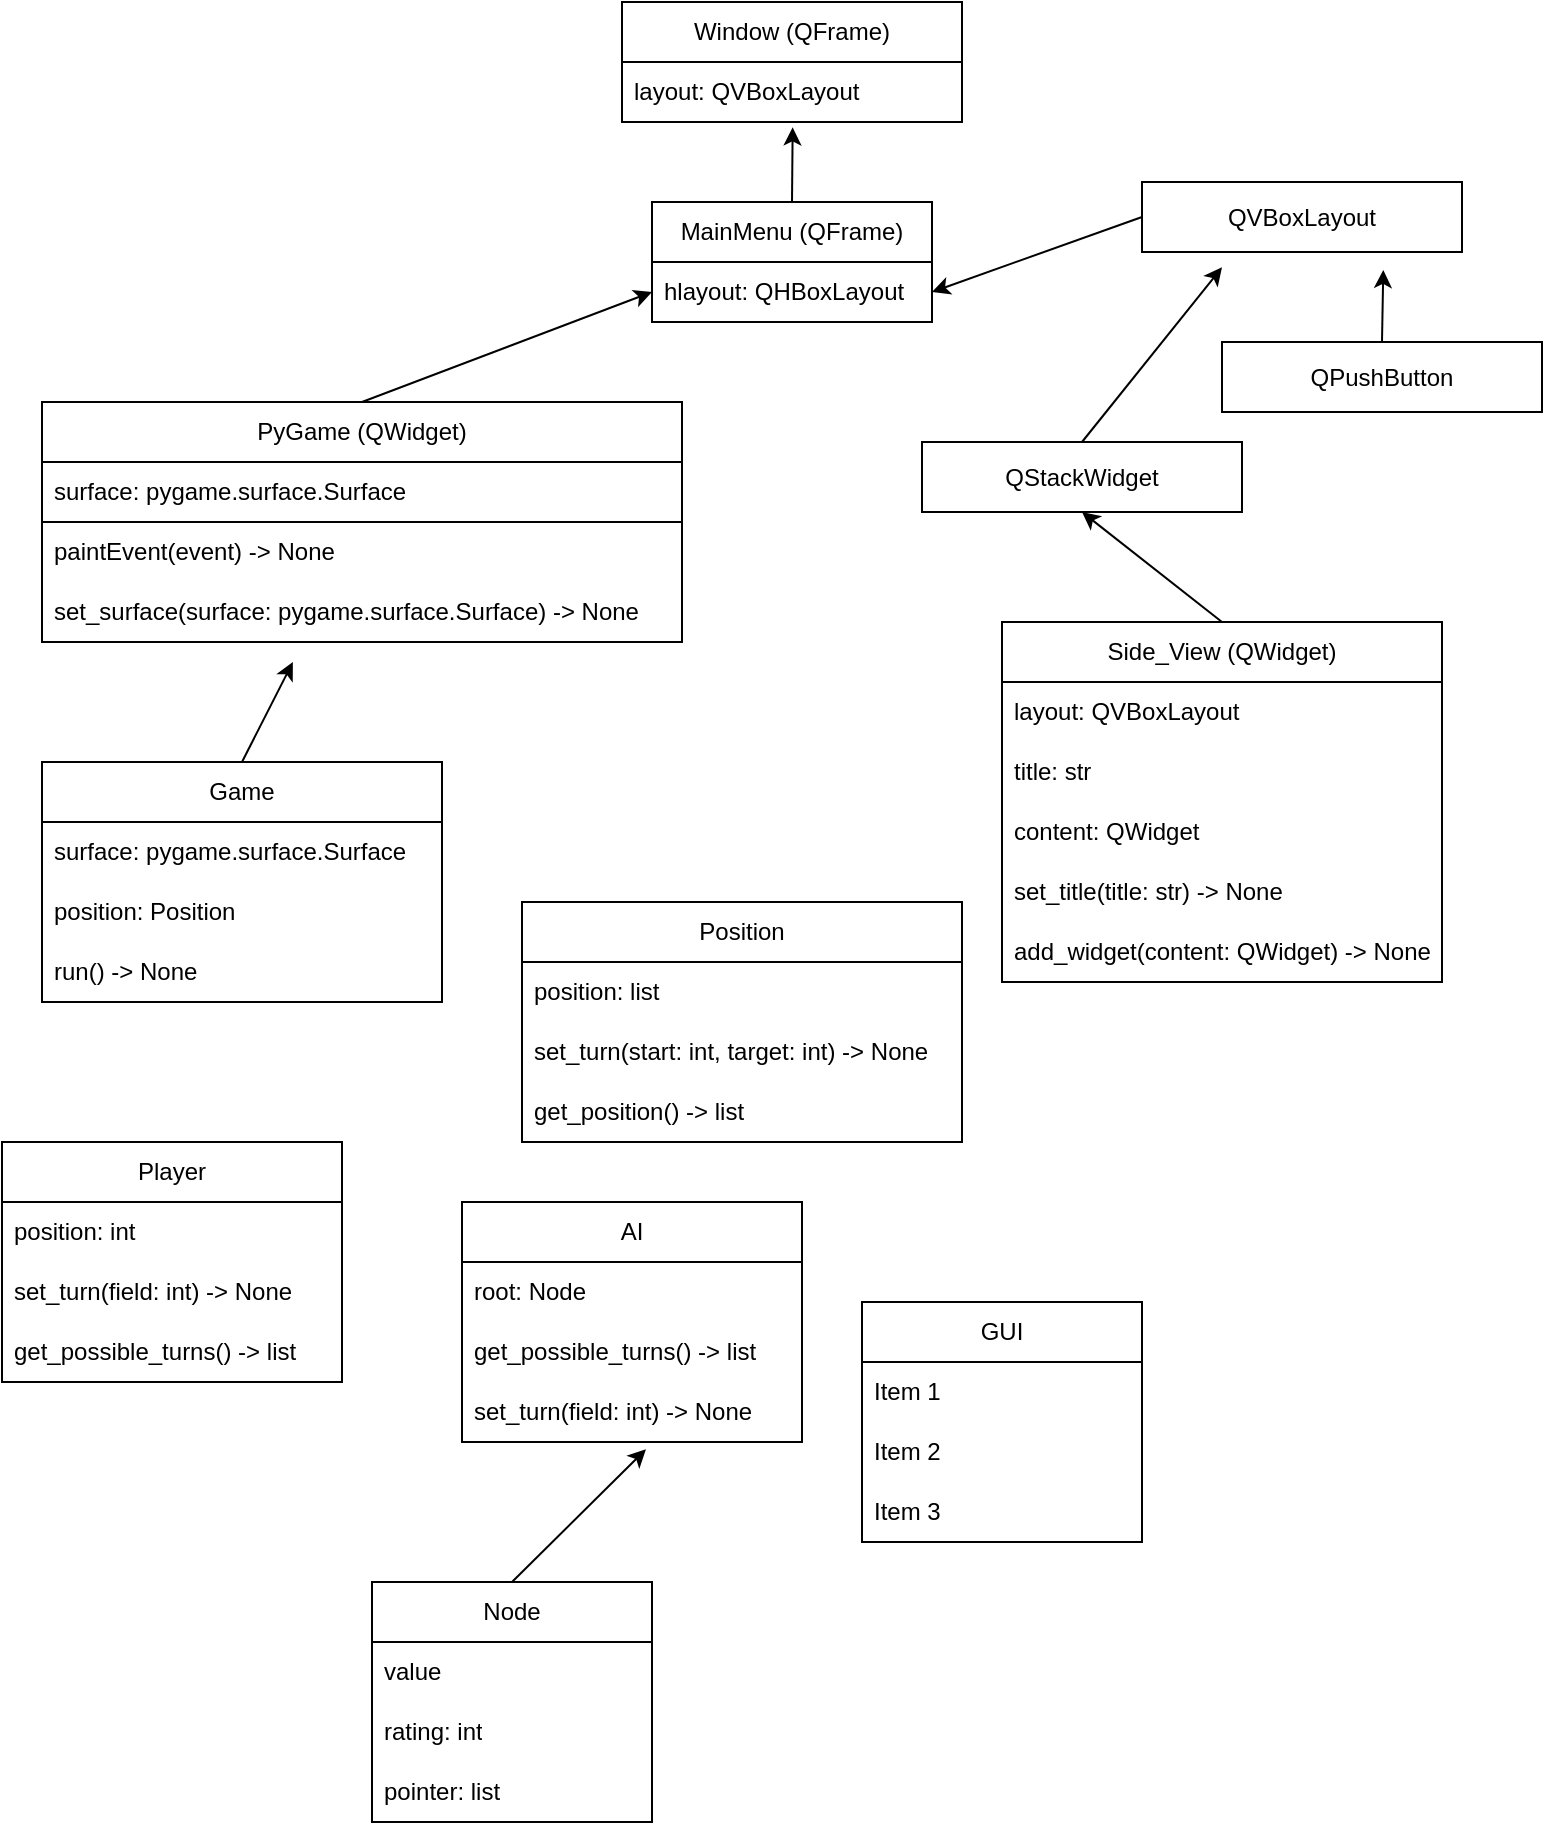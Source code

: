 <mxfile version="21.2.9" type="device">
  <diagram name="Page-1" id="o-ly-QXxzDSnjm6cA8b7">
    <mxGraphModel dx="560" dy="606" grid="1" gridSize="10" guides="1" tooltips="1" connect="1" arrows="1" fold="1" page="1" pageScale="1" pageWidth="827" pageHeight="1169" math="0" shadow="0">
      <root>
        <mxCell id="0" />
        <mxCell id="1" parent="0" />
        <mxCell id="fzqJFOUDJb5TufTHM5Uo-1" value="Window (QFrame)" style="swimlane;fontStyle=0;childLayout=stackLayout;horizontal=1;startSize=30;horizontalStack=0;resizeParent=1;resizeParentMax=0;resizeLast=0;collapsible=1;marginBottom=0;whiteSpace=wrap;html=1;" parent="1" vertex="1">
          <mxGeometry x="350" y="20" width="170" height="60" as="geometry" />
        </mxCell>
        <mxCell id="fzqJFOUDJb5TufTHM5Uo-2" value="layout: QVBoxLayout" style="text;strokeColor=none;fillColor=none;align=left;verticalAlign=middle;spacingLeft=4;spacingRight=4;overflow=hidden;points=[[0,0.5],[1,0.5]];portConstraint=eastwest;rotatable=0;whiteSpace=wrap;html=1;" parent="fzqJFOUDJb5TufTHM5Uo-1" vertex="1">
          <mxGeometry y="30" width="170" height="30" as="geometry" />
        </mxCell>
        <mxCell id="fzqJFOUDJb5TufTHM5Uo-7" value="MainMenu (QFrame)" style="swimlane;fontStyle=0;childLayout=stackLayout;horizontal=1;startSize=30;horizontalStack=0;resizeParent=1;resizeParentMax=0;resizeLast=0;collapsible=1;marginBottom=0;whiteSpace=wrap;html=1;" parent="1" vertex="1">
          <mxGeometry x="365" y="120" width="140" height="60" as="geometry" />
        </mxCell>
        <mxCell id="fzqJFOUDJb5TufTHM5Uo-8" value="hlayout: QHBoxLayout" style="text;strokeColor=none;fillColor=none;align=left;verticalAlign=middle;spacingLeft=4;spacingRight=4;overflow=hidden;points=[[0,0.5],[1,0.5]];portConstraint=eastwest;rotatable=0;whiteSpace=wrap;html=1;" parent="fzqJFOUDJb5TufTHM5Uo-7" vertex="1">
          <mxGeometry y="30" width="140" height="30" as="geometry" />
        </mxCell>
        <mxCell id="fzqJFOUDJb5TufTHM5Uo-11" value="" style="endArrow=classic;html=1;rounded=0;exitX=0.5;exitY=0;exitDx=0;exitDy=0;entryX=0.502;entryY=1.089;entryDx=0;entryDy=0;entryPerimeter=0;" parent="1" source="fzqJFOUDJb5TufTHM5Uo-7" target="fzqJFOUDJb5TufTHM5Uo-2" edge="1">
          <mxGeometry width="50" height="50" relative="1" as="geometry">
            <mxPoint x="340" y="70" as="sourcePoint" />
            <mxPoint x="380" y="100" as="targetPoint" />
          </mxGeometry>
        </mxCell>
        <mxCell id="lFlJc-gSbtaATba9jFm4-1" value="PyGame (QWidget)" style="swimlane;fontStyle=0;childLayout=stackLayout;horizontal=1;startSize=30;horizontalStack=0;resizeParent=1;resizeParentMax=0;resizeLast=0;collapsible=1;marginBottom=0;whiteSpace=wrap;html=1;" vertex="1" parent="1">
          <mxGeometry x="60" y="220" width="320" height="120" as="geometry" />
        </mxCell>
        <mxCell id="lFlJc-gSbtaATba9jFm4-2" value="surface: pygame.surface.Surface" style="text;strokeColor=default;fillColor=none;align=left;verticalAlign=middle;spacingLeft=4;spacingRight=4;overflow=hidden;points=[[0,0.5],[1,0.5]];portConstraint=eastwest;rotatable=0;whiteSpace=wrap;html=1;" vertex="1" parent="lFlJc-gSbtaATba9jFm4-1">
          <mxGeometry y="30" width="320" height="30" as="geometry" />
        </mxCell>
        <mxCell id="lFlJc-gSbtaATba9jFm4-5" value="paintEvent(event) -&amp;gt; None" style="text;strokeColor=none;fillColor=none;align=left;verticalAlign=middle;spacingLeft=4;spacingRight=4;overflow=hidden;points=[[0,0.5],[1,0.5]];portConstraint=eastwest;rotatable=0;whiteSpace=wrap;html=1;" vertex="1" parent="lFlJc-gSbtaATba9jFm4-1">
          <mxGeometry y="60" width="320" height="30" as="geometry" />
        </mxCell>
        <mxCell id="lFlJc-gSbtaATba9jFm4-7" value="set_surface(surface: pygame.surface.Surface) -&amp;gt; None" style="text;strokeColor=none;fillColor=none;align=left;verticalAlign=middle;spacingLeft=4;spacingRight=4;overflow=hidden;points=[[0,0.5],[1,0.5]];portConstraint=eastwest;rotatable=0;whiteSpace=wrap;html=1;" vertex="1" parent="lFlJc-gSbtaATba9jFm4-1">
          <mxGeometry y="90" width="320" height="30" as="geometry" />
        </mxCell>
        <mxCell id="lFlJc-gSbtaATba9jFm4-6" value="" style="endArrow=classic;html=1;rounded=0;exitX=0.5;exitY=0;exitDx=0;exitDy=0;entryX=0;entryY=0.5;entryDx=0;entryDy=0;" edge="1" parent="1" source="lFlJc-gSbtaATba9jFm4-1" target="fzqJFOUDJb5TufTHM5Uo-8">
          <mxGeometry width="50" height="50" relative="1" as="geometry">
            <mxPoint x="350" y="250" as="sourcePoint" />
            <mxPoint x="400" y="200" as="targetPoint" />
          </mxGeometry>
        </mxCell>
        <mxCell id="lFlJc-gSbtaATba9jFm4-12" value="QPushButton" style="rounded=0;whiteSpace=wrap;html=1;" vertex="1" parent="1">
          <mxGeometry x="650" y="190" width="160" height="35" as="geometry" />
        </mxCell>
        <mxCell id="lFlJc-gSbtaATba9jFm4-13" value="" style="endArrow=classic;html=1;rounded=0;exitX=0.5;exitY=0;exitDx=0;exitDy=0;entryX=0.754;entryY=1.257;entryDx=0;entryDy=0;entryPerimeter=0;" edge="1" parent="1" source="lFlJc-gSbtaATba9jFm4-12" target="lFlJc-gSbtaATba9jFm4-15">
          <mxGeometry width="50" height="50" relative="1" as="geometry">
            <mxPoint x="450" y="210" as="sourcePoint" />
            <mxPoint x="570" y="120" as="targetPoint" />
          </mxGeometry>
        </mxCell>
        <mxCell id="lFlJc-gSbtaATba9jFm4-15" value="QVBoxLayout" style="rounded=0;whiteSpace=wrap;html=1;" vertex="1" parent="1">
          <mxGeometry x="610" y="110" width="160" height="35" as="geometry" />
        </mxCell>
        <mxCell id="lFlJc-gSbtaATba9jFm4-16" value="" style="endArrow=classic;html=1;rounded=0;entryX=1;entryY=0.5;entryDx=0;entryDy=0;exitX=0;exitY=0.5;exitDx=0;exitDy=0;" edge="1" parent="1" source="lFlJc-gSbtaATba9jFm4-15" target="fzqJFOUDJb5TufTHM5Uo-8">
          <mxGeometry width="50" height="50" relative="1" as="geometry">
            <mxPoint x="580" y="140" as="sourcePoint" />
            <mxPoint x="500" y="160" as="targetPoint" />
          </mxGeometry>
        </mxCell>
        <mxCell id="lFlJc-gSbtaATba9jFm4-18" value="QStackWidget" style="rounded=0;whiteSpace=wrap;html=1;" vertex="1" parent="1">
          <mxGeometry x="500" y="240" width="160" height="35" as="geometry" />
        </mxCell>
        <mxCell id="lFlJc-gSbtaATba9jFm4-19" value="" style="endArrow=classic;html=1;rounded=0;exitX=0.5;exitY=0;exitDx=0;exitDy=0;entryX=0.25;entryY=1.219;entryDx=0;entryDy=0;entryPerimeter=0;" edge="1" parent="1" source="lFlJc-gSbtaATba9jFm4-18" target="lFlJc-gSbtaATba9jFm4-15">
          <mxGeometry width="50" height="50" relative="1" as="geometry">
            <mxPoint x="420" y="270" as="sourcePoint" />
            <mxPoint x="470" y="220" as="targetPoint" />
          </mxGeometry>
        </mxCell>
        <mxCell id="lFlJc-gSbtaATba9jFm4-24" value="" style="endArrow=classic;html=1;rounded=0;exitX=0.5;exitY=0;exitDx=0;exitDy=0;entryX=0.5;entryY=1;entryDx=0;entryDy=0;" edge="1" parent="1" source="lFlJc-gSbtaATba9jFm4-30" target="lFlJc-gSbtaATba9jFm4-18">
          <mxGeometry width="50" height="50" relative="1" as="geometry">
            <mxPoint x="484" y="330" as="sourcePoint" />
            <mxPoint x="470" y="210" as="targetPoint" />
          </mxGeometry>
        </mxCell>
        <mxCell id="lFlJc-gSbtaATba9jFm4-30" value="Side_View (QWidget)" style="swimlane;fontStyle=0;childLayout=stackLayout;horizontal=1;startSize=30;horizontalStack=0;resizeParent=1;resizeParentMax=0;resizeLast=0;collapsible=1;marginBottom=0;whiteSpace=wrap;html=1;" vertex="1" parent="1">
          <mxGeometry x="540" y="330" width="220" height="180" as="geometry" />
        </mxCell>
        <mxCell id="lFlJc-gSbtaATba9jFm4-31" value="layout: QVBoxLayout" style="text;strokeColor=none;fillColor=none;align=left;verticalAlign=middle;spacingLeft=4;spacingRight=4;overflow=hidden;points=[[0,0.5],[1,0.5]];portConstraint=eastwest;rotatable=0;whiteSpace=wrap;html=1;" vertex="1" parent="lFlJc-gSbtaATba9jFm4-30">
          <mxGeometry y="30" width="220" height="30" as="geometry" />
        </mxCell>
        <mxCell id="lFlJc-gSbtaATba9jFm4-37" value="title: str" style="text;strokeColor=none;fillColor=none;align=left;verticalAlign=middle;spacingLeft=4;spacingRight=4;overflow=hidden;points=[[0,0.5],[1,0.5]];portConstraint=eastwest;rotatable=0;whiteSpace=wrap;html=1;" vertex="1" parent="lFlJc-gSbtaATba9jFm4-30">
          <mxGeometry y="60" width="220" height="30" as="geometry" />
        </mxCell>
        <mxCell id="lFlJc-gSbtaATba9jFm4-38" value="content: QWidget" style="text;strokeColor=none;fillColor=none;align=left;verticalAlign=middle;spacingLeft=4;spacingRight=4;overflow=hidden;points=[[0,0.5],[1,0.5]];portConstraint=eastwest;rotatable=0;whiteSpace=wrap;html=1;" vertex="1" parent="lFlJc-gSbtaATba9jFm4-30">
          <mxGeometry y="90" width="220" height="30" as="geometry" />
        </mxCell>
        <mxCell id="lFlJc-gSbtaATba9jFm4-33" value="set_title(title: str) -&amp;gt; None" style="text;strokeColor=none;fillColor=none;align=left;verticalAlign=middle;spacingLeft=4;spacingRight=4;overflow=hidden;points=[[0,0.5],[1,0.5]];portConstraint=eastwest;rotatable=0;whiteSpace=wrap;html=1;" vertex="1" parent="lFlJc-gSbtaATba9jFm4-30">
          <mxGeometry y="120" width="220" height="30" as="geometry" />
        </mxCell>
        <mxCell id="lFlJc-gSbtaATba9jFm4-34" value="add_widget(content: QWidget) -&amp;gt; None" style="text;strokeColor=none;fillColor=none;align=left;verticalAlign=middle;spacingLeft=4;spacingRight=4;overflow=hidden;points=[[0,0.5],[1,0.5]];portConstraint=eastwest;rotatable=0;whiteSpace=wrap;html=1;strokeWidth=0;" vertex="1" parent="lFlJc-gSbtaATba9jFm4-30">
          <mxGeometry y="150" width="220" height="30" as="geometry" />
        </mxCell>
        <mxCell id="lFlJc-gSbtaATba9jFm4-39" value="Game" style="swimlane;fontStyle=0;childLayout=stackLayout;horizontal=1;startSize=30;horizontalStack=0;resizeParent=1;resizeParentMax=0;resizeLast=0;collapsible=1;marginBottom=0;whiteSpace=wrap;html=1;" vertex="1" parent="1">
          <mxGeometry x="60" y="400" width="200" height="120" as="geometry" />
        </mxCell>
        <mxCell id="lFlJc-gSbtaATba9jFm4-40" value="surface: pygame.surface.Surface" style="text;strokeColor=none;fillColor=none;align=left;verticalAlign=middle;spacingLeft=4;spacingRight=4;overflow=hidden;points=[[0,0.5],[1,0.5]];portConstraint=eastwest;rotatable=0;whiteSpace=wrap;html=1;" vertex="1" parent="lFlJc-gSbtaATba9jFm4-39">
          <mxGeometry y="30" width="200" height="30" as="geometry" />
        </mxCell>
        <mxCell id="lFlJc-gSbtaATba9jFm4-41" value="position: Position" style="text;strokeColor=none;fillColor=none;align=left;verticalAlign=middle;spacingLeft=4;spacingRight=4;overflow=hidden;points=[[0,0.5],[1,0.5]];portConstraint=eastwest;rotatable=0;whiteSpace=wrap;html=1;" vertex="1" parent="lFlJc-gSbtaATba9jFm4-39">
          <mxGeometry y="60" width="200" height="30" as="geometry" />
        </mxCell>
        <mxCell id="lFlJc-gSbtaATba9jFm4-42" value="run() -&amp;gt; None" style="text;strokeColor=none;fillColor=none;align=left;verticalAlign=middle;spacingLeft=4;spacingRight=4;overflow=hidden;points=[[0,0.5],[1,0.5]];portConstraint=eastwest;rotatable=0;whiteSpace=wrap;html=1;" vertex="1" parent="lFlJc-gSbtaATba9jFm4-39">
          <mxGeometry y="90" width="200" height="30" as="geometry" />
        </mxCell>
        <mxCell id="lFlJc-gSbtaATba9jFm4-44" value="" style="endArrow=classic;html=1;rounded=0;exitX=0.5;exitY=0;exitDx=0;exitDy=0;entryX=0.392;entryY=1.333;entryDx=0;entryDy=0;entryPerimeter=0;" edge="1" parent="1" source="lFlJc-gSbtaATba9jFm4-39" target="lFlJc-gSbtaATba9jFm4-7">
          <mxGeometry width="50" height="50" relative="1" as="geometry">
            <mxPoint x="390" y="340" as="sourcePoint" />
            <mxPoint x="440" y="290" as="targetPoint" />
          </mxGeometry>
        </mxCell>
        <mxCell id="lFlJc-gSbtaATba9jFm4-45" value="Player" style="swimlane;fontStyle=0;childLayout=stackLayout;horizontal=1;startSize=30;horizontalStack=0;resizeParent=1;resizeParentMax=0;resizeLast=0;collapsible=1;marginBottom=0;whiteSpace=wrap;html=1;" vertex="1" parent="1">
          <mxGeometry x="40" y="590" width="170" height="120" as="geometry" />
        </mxCell>
        <mxCell id="lFlJc-gSbtaATba9jFm4-46" value="position: int" style="text;strokeColor=none;fillColor=none;align=left;verticalAlign=middle;spacingLeft=4;spacingRight=4;overflow=hidden;points=[[0,0.5],[1,0.5]];portConstraint=eastwest;rotatable=0;whiteSpace=wrap;html=1;" vertex="1" parent="lFlJc-gSbtaATba9jFm4-45">
          <mxGeometry y="30" width="170" height="30" as="geometry" />
        </mxCell>
        <mxCell id="lFlJc-gSbtaATba9jFm4-47" value="set_turn(field: int) -&amp;gt; None" style="text;strokeColor=none;fillColor=none;align=left;verticalAlign=middle;spacingLeft=4;spacingRight=4;overflow=hidden;points=[[0,0.5],[1,0.5]];portConstraint=eastwest;rotatable=0;whiteSpace=wrap;html=1;" vertex="1" parent="lFlJc-gSbtaATba9jFm4-45">
          <mxGeometry y="60" width="170" height="30" as="geometry" />
        </mxCell>
        <mxCell id="lFlJc-gSbtaATba9jFm4-48" value="get_possible_turns() -&amp;gt; list" style="text;strokeColor=none;fillColor=none;align=left;verticalAlign=middle;spacingLeft=4;spacingRight=4;overflow=hidden;points=[[0,0.5],[1,0.5]];portConstraint=eastwest;rotatable=0;whiteSpace=wrap;html=1;" vertex="1" parent="lFlJc-gSbtaATba9jFm4-45">
          <mxGeometry y="90" width="170" height="30" as="geometry" />
        </mxCell>
        <mxCell id="lFlJc-gSbtaATba9jFm4-49" value="Position" style="swimlane;fontStyle=0;childLayout=stackLayout;horizontal=1;startSize=30;horizontalStack=0;resizeParent=1;resizeParentMax=0;resizeLast=0;collapsible=1;marginBottom=0;whiteSpace=wrap;html=1;" vertex="1" parent="1">
          <mxGeometry x="300" y="470" width="220" height="120" as="geometry" />
        </mxCell>
        <mxCell id="lFlJc-gSbtaATba9jFm4-50" value="position: list" style="text;strokeColor=none;fillColor=none;align=left;verticalAlign=middle;spacingLeft=4;spacingRight=4;overflow=hidden;points=[[0,0.5],[1,0.5]];portConstraint=eastwest;rotatable=0;whiteSpace=wrap;html=1;" vertex="1" parent="lFlJc-gSbtaATba9jFm4-49">
          <mxGeometry y="30" width="220" height="30" as="geometry" />
        </mxCell>
        <mxCell id="lFlJc-gSbtaATba9jFm4-51" value="set_turn(start: int, target: int) -&amp;gt; None" style="text;strokeColor=none;fillColor=none;align=left;verticalAlign=middle;spacingLeft=4;spacingRight=4;overflow=hidden;points=[[0,0.5],[1,0.5]];portConstraint=eastwest;rotatable=0;whiteSpace=wrap;html=1;" vertex="1" parent="lFlJc-gSbtaATba9jFm4-49">
          <mxGeometry y="60" width="220" height="30" as="geometry" />
        </mxCell>
        <mxCell id="lFlJc-gSbtaATba9jFm4-52" value="get_position() -&amp;gt; list" style="text;strokeColor=none;fillColor=none;align=left;verticalAlign=middle;spacingLeft=4;spacingRight=4;overflow=hidden;points=[[0,0.5],[1,0.5]];portConstraint=eastwest;rotatable=0;whiteSpace=wrap;html=1;" vertex="1" parent="lFlJc-gSbtaATba9jFm4-49">
          <mxGeometry y="90" width="220" height="30" as="geometry" />
        </mxCell>
        <mxCell id="lFlJc-gSbtaATba9jFm4-53" value="AI" style="swimlane;fontStyle=0;childLayout=stackLayout;horizontal=1;startSize=30;horizontalStack=0;resizeParent=1;resizeParentMax=0;resizeLast=0;collapsible=1;marginBottom=0;whiteSpace=wrap;html=1;" vertex="1" parent="1">
          <mxGeometry x="270" y="620" width="170" height="120" as="geometry" />
        </mxCell>
        <mxCell id="lFlJc-gSbtaATba9jFm4-54" value="root: Node" style="text;strokeColor=none;fillColor=none;align=left;verticalAlign=middle;spacingLeft=4;spacingRight=4;overflow=hidden;points=[[0,0.5],[1,0.5]];portConstraint=eastwest;rotatable=0;whiteSpace=wrap;html=1;" vertex="1" parent="lFlJc-gSbtaATba9jFm4-53">
          <mxGeometry y="30" width="170" height="30" as="geometry" />
        </mxCell>
        <mxCell id="lFlJc-gSbtaATba9jFm4-55" value="get_possible_turns() -&amp;gt; list" style="text;strokeColor=none;fillColor=none;align=left;verticalAlign=middle;spacingLeft=4;spacingRight=4;overflow=hidden;points=[[0,0.5],[1,0.5]];portConstraint=eastwest;rotatable=0;whiteSpace=wrap;html=1;" vertex="1" parent="lFlJc-gSbtaATba9jFm4-53">
          <mxGeometry y="60" width="170" height="30" as="geometry" />
        </mxCell>
        <mxCell id="lFlJc-gSbtaATba9jFm4-56" value="set_turn(field: int) -&amp;gt; None" style="text;strokeColor=none;fillColor=none;align=left;verticalAlign=middle;spacingLeft=4;spacingRight=4;overflow=hidden;points=[[0,0.5],[1,0.5]];portConstraint=eastwest;rotatable=0;whiteSpace=wrap;html=1;" vertex="1" parent="lFlJc-gSbtaATba9jFm4-53">
          <mxGeometry y="90" width="170" height="30" as="geometry" />
        </mxCell>
        <mxCell id="lFlJc-gSbtaATba9jFm4-57" value="Node" style="swimlane;fontStyle=0;childLayout=stackLayout;horizontal=1;startSize=30;horizontalStack=0;resizeParent=1;resizeParentMax=0;resizeLast=0;collapsible=1;marginBottom=0;whiteSpace=wrap;html=1;" vertex="1" parent="1">
          <mxGeometry x="225" y="810" width="140" height="120" as="geometry" />
        </mxCell>
        <mxCell id="lFlJc-gSbtaATba9jFm4-58" value="value" style="text;strokeColor=none;fillColor=none;align=left;verticalAlign=middle;spacingLeft=4;spacingRight=4;overflow=hidden;points=[[0,0.5],[1,0.5]];portConstraint=eastwest;rotatable=0;whiteSpace=wrap;html=1;" vertex="1" parent="lFlJc-gSbtaATba9jFm4-57">
          <mxGeometry y="30" width="140" height="30" as="geometry" />
        </mxCell>
        <mxCell id="lFlJc-gSbtaATba9jFm4-59" value="rating: int" style="text;strokeColor=none;fillColor=none;align=left;verticalAlign=middle;spacingLeft=4;spacingRight=4;overflow=hidden;points=[[0,0.5],[1,0.5]];portConstraint=eastwest;rotatable=0;whiteSpace=wrap;html=1;" vertex="1" parent="lFlJc-gSbtaATba9jFm4-57">
          <mxGeometry y="60" width="140" height="30" as="geometry" />
        </mxCell>
        <mxCell id="lFlJc-gSbtaATba9jFm4-60" value="pointer: list" style="text;strokeColor=none;fillColor=none;align=left;verticalAlign=middle;spacingLeft=4;spacingRight=4;overflow=hidden;points=[[0,0.5],[1,0.5]];portConstraint=eastwest;rotatable=0;whiteSpace=wrap;html=1;" vertex="1" parent="lFlJc-gSbtaATba9jFm4-57">
          <mxGeometry y="90" width="140" height="30" as="geometry" />
        </mxCell>
        <mxCell id="lFlJc-gSbtaATba9jFm4-62" value="" style="endArrow=classic;html=1;rounded=0;exitX=0.5;exitY=0;exitDx=0;exitDy=0;entryX=0.541;entryY=1.122;entryDx=0;entryDy=0;entryPerimeter=0;" edge="1" parent="1" source="lFlJc-gSbtaATba9jFm4-57" target="lFlJc-gSbtaATba9jFm4-56">
          <mxGeometry width="50" height="50" relative="1" as="geometry">
            <mxPoint x="330" y="670" as="sourcePoint" />
            <mxPoint x="450" y="720" as="targetPoint" />
          </mxGeometry>
        </mxCell>
        <mxCell id="lFlJc-gSbtaATba9jFm4-77" value="GUI" style="swimlane;fontStyle=0;childLayout=stackLayout;horizontal=1;startSize=30;horizontalStack=0;resizeParent=1;resizeParentMax=0;resizeLast=0;collapsible=1;marginBottom=0;whiteSpace=wrap;html=1;" vertex="1" parent="1">
          <mxGeometry x="470" y="670" width="140" height="120" as="geometry" />
        </mxCell>
        <mxCell id="lFlJc-gSbtaATba9jFm4-78" value="Item 1" style="text;strokeColor=none;fillColor=none;align=left;verticalAlign=middle;spacingLeft=4;spacingRight=4;overflow=hidden;points=[[0,0.5],[1,0.5]];portConstraint=eastwest;rotatable=0;whiteSpace=wrap;html=1;" vertex="1" parent="lFlJc-gSbtaATba9jFm4-77">
          <mxGeometry y="30" width="140" height="30" as="geometry" />
        </mxCell>
        <mxCell id="lFlJc-gSbtaATba9jFm4-79" value="Item 2" style="text;strokeColor=none;fillColor=none;align=left;verticalAlign=middle;spacingLeft=4;spacingRight=4;overflow=hidden;points=[[0,0.5],[1,0.5]];portConstraint=eastwest;rotatable=0;whiteSpace=wrap;html=1;" vertex="1" parent="lFlJc-gSbtaATba9jFm4-77">
          <mxGeometry y="60" width="140" height="30" as="geometry" />
        </mxCell>
        <mxCell id="lFlJc-gSbtaATba9jFm4-80" value="Item 3" style="text;strokeColor=none;fillColor=none;align=left;verticalAlign=middle;spacingLeft=4;spacingRight=4;overflow=hidden;points=[[0,0.5],[1,0.5]];portConstraint=eastwest;rotatable=0;whiteSpace=wrap;html=1;" vertex="1" parent="lFlJc-gSbtaATba9jFm4-77">
          <mxGeometry y="90" width="140" height="30" as="geometry" />
        </mxCell>
      </root>
    </mxGraphModel>
  </diagram>
</mxfile>
